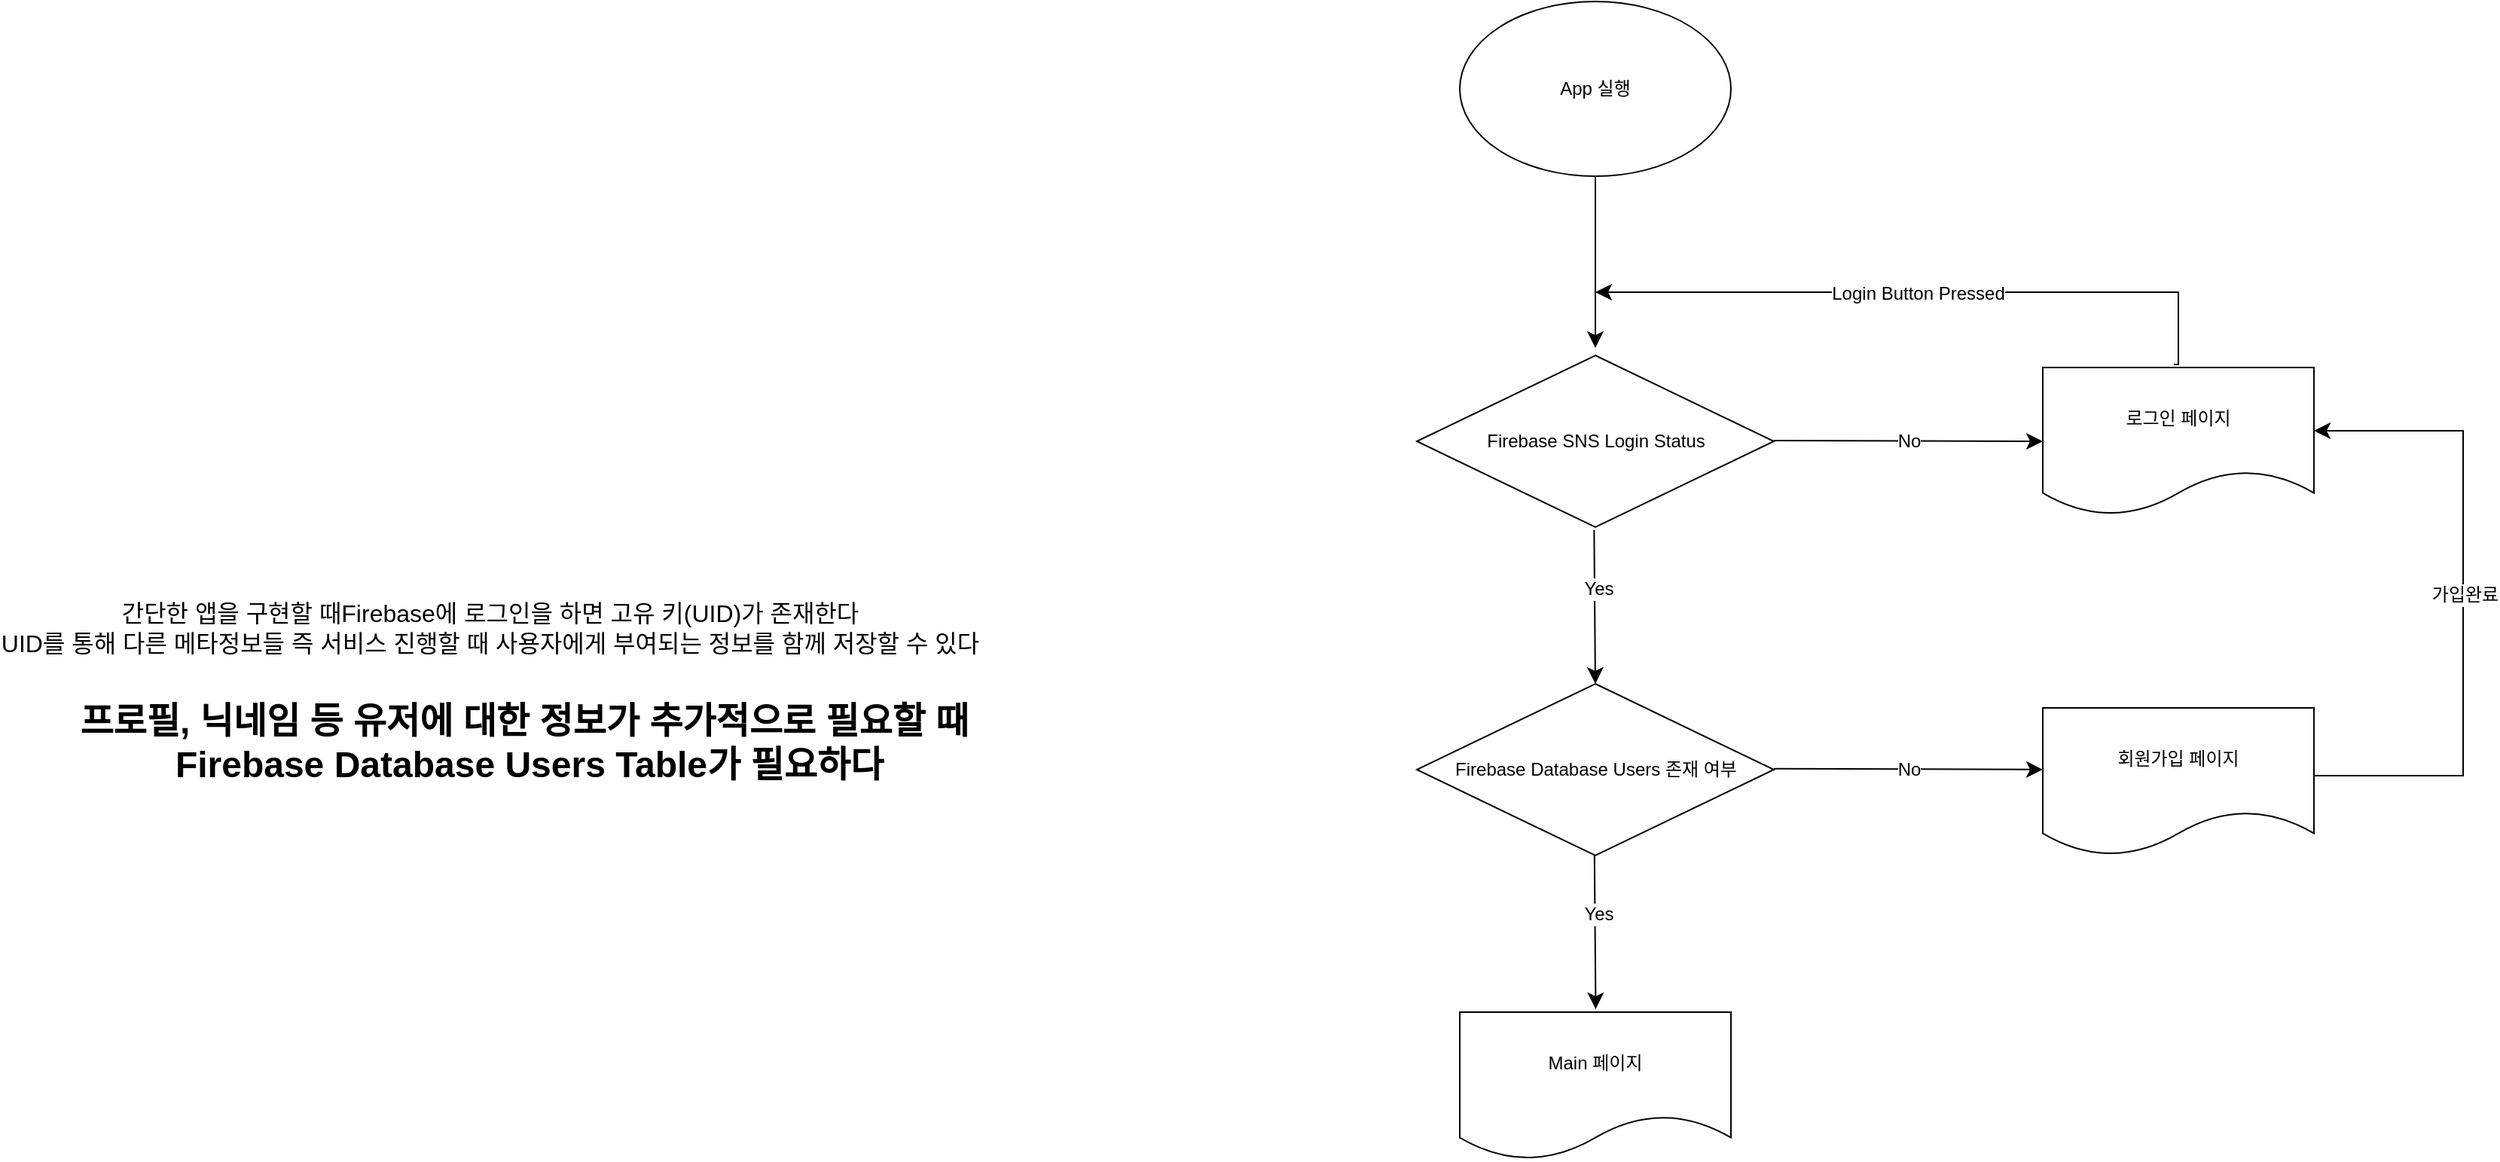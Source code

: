 <mxfile version="24.7.6">
  <diagram name="페이지-1" id="GSGMViEQiNHDJG0oDuic">
    <mxGraphModel dx="2792" dy="993" grid="0" gridSize="10" guides="1" tooltips="1" connect="1" arrows="1" fold="1" page="0" pageScale="1" pageWidth="827" pageHeight="1169" math="0" shadow="0">
      <root>
        <mxCell id="0" />
        <mxCell id="1" parent="0" />
        <mxCell id="mHfV_VkD1mUQuxbYOHMV-1" value="App 실행" style="ellipse;whiteSpace=wrap;html=1;" vertex="1" parent="1">
          <mxGeometry x="110" y="50" width="180" height="116" as="geometry" />
        </mxCell>
        <mxCell id="mHfV_VkD1mUQuxbYOHMV-3" value="No" style="endArrow=classic;html=1;rounded=0;fontSize=12;startSize=8;endSize=8;curved=1;entryX=0;entryY=0.5;entryDx=0;entryDy=0;" edge="1" parent="1" target="mHfV_VkD1mUQuxbYOHMV-6">
          <mxGeometry width="50" height="50" relative="1" as="geometry">
            <mxPoint x="318.5" y="341.47" as="sourcePoint" />
            <mxPoint x="497" y="338" as="targetPoint" />
          </mxGeometry>
        </mxCell>
        <mxCell id="mHfV_VkD1mUQuxbYOHMV-5" value="" style="endArrow=classic;html=1;rounded=0;fontSize=12;startSize=8;endSize=8;curved=1;exitX=0.5;exitY=1;exitDx=0;exitDy=0;entryX=0.5;entryY=0;entryDx=0;entryDy=0;" edge="1" parent="1" source="mHfV_VkD1mUQuxbYOHMV-1">
          <mxGeometry width="50" height="50" relative="1" as="geometry">
            <mxPoint x="333" y="280" as="sourcePoint" />
            <mxPoint x="200" y="280" as="targetPoint" />
          </mxGeometry>
        </mxCell>
        <mxCell id="mHfV_VkD1mUQuxbYOHMV-6" value="로그인 페이지" style="shape=document;whiteSpace=wrap;html=1;boundedLbl=1;" vertex="1" parent="1">
          <mxGeometry x="497" y="293" width="180" height="98" as="geometry" />
        </mxCell>
        <mxCell id="mHfV_VkD1mUQuxbYOHMV-11" value="" style="edgeStyle=segmentEdgeStyle;endArrow=classic;html=1;curved=0;rounded=0;endSize=8;startSize=8;fontSize=12;" edge="1" parent="1">
          <mxGeometry width="50" height="50" relative="1" as="geometry">
            <mxPoint x="584" y="291" as="sourcePoint" />
            <mxPoint x="200" y="243" as="targetPoint" />
            <Array as="points">
              <mxPoint x="587" y="291" />
              <mxPoint x="587" y="243" />
            </Array>
          </mxGeometry>
        </mxCell>
        <mxCell id="mHfV_VkD1mUQuxbYOHMV-12" value="Login Button Pressed" style="edgeLabel;html=1;align=center;verticalAlign=middle;resizable=0;points=[];fontSize=12;" vertex="1" connectable="0" parent="mHfV_VkD1mUQuxbYOHMV-11">
          <mxGeometry x="0.024" y="1" relative="1" as="geometry">
            <mxPoint as="offset" />
          </mxGeometry>
        </mxCell>
        <mxCell id="mHfV_VkD1mUQuxbYOHMV-14" value="" style="endArrow=classic;html=1;rounded=0;fontSize=12;startSize=8;endSize=8;curved=1;exitX=0.5;exitY=1;exitDx=0;exitDy=0;entryX=0.5;entryY=0;entryDx=0;entryDy=0;" edge="1" parent="1" target="mHfV_VkD1mUQuxbYOHMV-15">
          <mxGeometry width="50" height="50" relative="1" as="geometry">
            <mxPoint x="199.17" y="401" as="sourcePoint" />
            <mxPoint x="199.17" y="492" as="targetPoint" />
          </mxGeometry>
        </mxCell>
        <mxCell id="mHfV_VkD1mUQuxbYOHMV-18" value="Yes" style="edgeLabel;html=1;align=center;verticalAlign=middle;resizable=0;points=[];fontSize=12;" vertex="1" connectable="0" parent="mHfV_VkD1mUQuxbYOHMV-14">
          <mxGeometry x="-0.226" y="2" relative="1" as="geometry">
            <mxPoint y="-1" as="offset" />
          </mxGeometry>
        </mxCell>
        <mxCell id="mHfV_VkD1mUQuxbYOHMV-15" value="Firebase Database Users 존재 여부" style="rhombus;whiteSpace=wrap;html=1;" vertex="1" parent="1">
          <mxGeometry x="81.5" y="503" width="237" height="114" as="geometry" />
        </mxCell>
        <mxCell id="mHfV_VkD1mUQuxbYOHMV-17" value="Firebase SNS Login Status" style="rhombus;whiteSpace=wrap;html=1;" vertex="1" parent="1">
          <mxGeometry x="81.5" y="285" width="237" height="114" as="geometry" />
        </mxCell>
        <mxCell id="mHfV_VkD1mUQuxbYOHMV-19" value="No" style="endArrow=classic;html=1;rounded=0;fontSize=12;startSize=8;endSize=8;curved=1;entryX=0;entryY=0.5;entryDx=0;entryDy=0;" edge="1" parent="1">
          <mxGeometry width="50" height="50" relative="1" as="geometry">
            <mxPoint x="318.5" y="559.41" as="sourcePoint" />
            <mxPoint x="497" y="559.94" as="targetPoint" />
          </mxGeometry>
        </mxCell>
        <mxCell id="mHfV_VkD1mUQuxbYOHMV-20" value="회원가입 페이지" style="shape=document;whiteSpace=wrap;html=1;boundedLbl=1;" vertex="1" parent="1">
          <mxGeometry x="497" y="519" width="180" height="98" as="geometry" />
        </mxCell>
        <mxCell id="mHfV_VkD1mUQuxbYOHMV-21" value="" style="endArrow=classic;html=1;rounded=0;fontSize=12;startSize=8;endSize=8;curved=1;exitX=0.5;exitY=1;exitDx=0;exitDy=0;entryX=0.5;entryY=0;entryDx=0;entryDy=0;" edge="1" parent="1">
          <mxGeometry width="50" height="50" relative="1" as="geometry">
            <mxPoint x="199.41" y="617" as="sourcePoint" />
            <mxPoint x="200.24" y="719" as="targetPoint" />
          </mxGeometry>
        </mxCell>
        <mxCell id="mHfV_VkD1mUQuxbYOHMV-22" value="Yes" style="edgeLabel;html=1;align=center;verticalAlign=middle;resizable=0;points=[];fontSize=12;" vertex="1" connectable="0" parent="mHfV_VkD1mUQuxbYOHMV-21">
          <mxGeometry x="-0.226" y="2" relative="1" as="geometry">
            <mxPoint y="-1" as="offset" />
          </mxGeometry>
        </mxCell>
        <mxCell id="mHfV_VkD1mUQuxbYOHMV-24" value="" style="edgeStyle=segmentEdgeStyle;endArrow=classic;html=1;curved=0;rounded=0;endSize=8;startSize=8;fontSize=12;exitX=1;exitY=0.5;exitDx=0;exitDy=0;" edge="1" parent="1" source="mHfV_VkD1mUQuxbYOHMV-20">
          <mxGeometry width="50" height="50" relative="1" as="geometry">
            <mxPoint x="697" y="558" as="sourcePoint" />
            <mxPoint x="677" y="335" as="targetPoint" />
            <Array as="points">
              <mxPoint x="677" y="564" />
              <mxPoint x="776" y="564" />
              <mxPoint x="776" y="335" />
            </Array>
          </mxGeometry>
        </mxCell>
        <mxCell id="mHfV_VkD1mUQuxbYOHMV-26" value="가입완료" style="edgeLabel;html=1;align=center;verticalAlign=middle;resizable=0;points=[];fontSize=12;" vertex="1" connectable="0" parent="mHfV_VkD1mUQuxbYOHMV-24">
          <mxGeometry x="0.031" y="-1" relative="1" as="geometry">
            <mxPoint y="-1" as="offset" />
          </mxGeometry>
        </mxCell>
        <mxCell id="mHfV_VkD1mUQuxbYOHMV-25" value="Main 페이지" style="shape=document;whiteSpace=wrap;html=1;boundedLbl=1;" vertex="1" parent="1">
          <mxGeometry x="110" y="721" width="180" height="98" as="geometry" />
        </mxCell>
        <mxCell id="mHfV_VkD1mUQuxbYOHMV-27" value="간단한 앱을 구현할 때Firebase에 로그인을 하면 고유 키(UID)가 존재한다&lt;div&gt;UID를 통해 다른 메타정보들 즉 서비스 진행할 때&amp;nbsp;&lt;span style=&quot;background-color: initial;&quot;&gt;사용자에게 부여되는 정보를 함께 저장할 수 있다&lt;/span&gt;&lt;/div&gt;" style="text;html=1;align=center;verticalAlign=middle;resizable=0;points=[];autosize=1;strokeColor=none;fillColor=none;fontSize=16;" vertex="1" parent="1">
          <mxGeometry x="-851" y="441" width="634" height="50" as="geometry" />
        </mxCell>
        <mxCell id="mHfV_VkD1mUQuxbYOHMV-29" value="&lt;span style=&quot;font-size: 24px; font-weight: 700;&quot;&gt;프로필, 닉네임 등 유저에 대한 정보가 추가적으로 필요할 때&amp;nbsp;&lt;/span&gt;&lt;div style=&quot;font-size: 24px; font-weight: 700;&quot;&gt;Firebase Database Users Table가 필요하다&lt;/div&gt;" style="text;html=1;align=center;verticalAlign=middle;resizable=0;points=[];autosize=1;strokeColor=none;fillColor=none;fontSize=16;" vertex="1" parent="1">
          <mxGeometry x="-800" y="507" width="583" height="70" as="geometry" />
        </mxCell>
      </root>
    </mxGraphModel>
  </diagram>
</mxfile>
